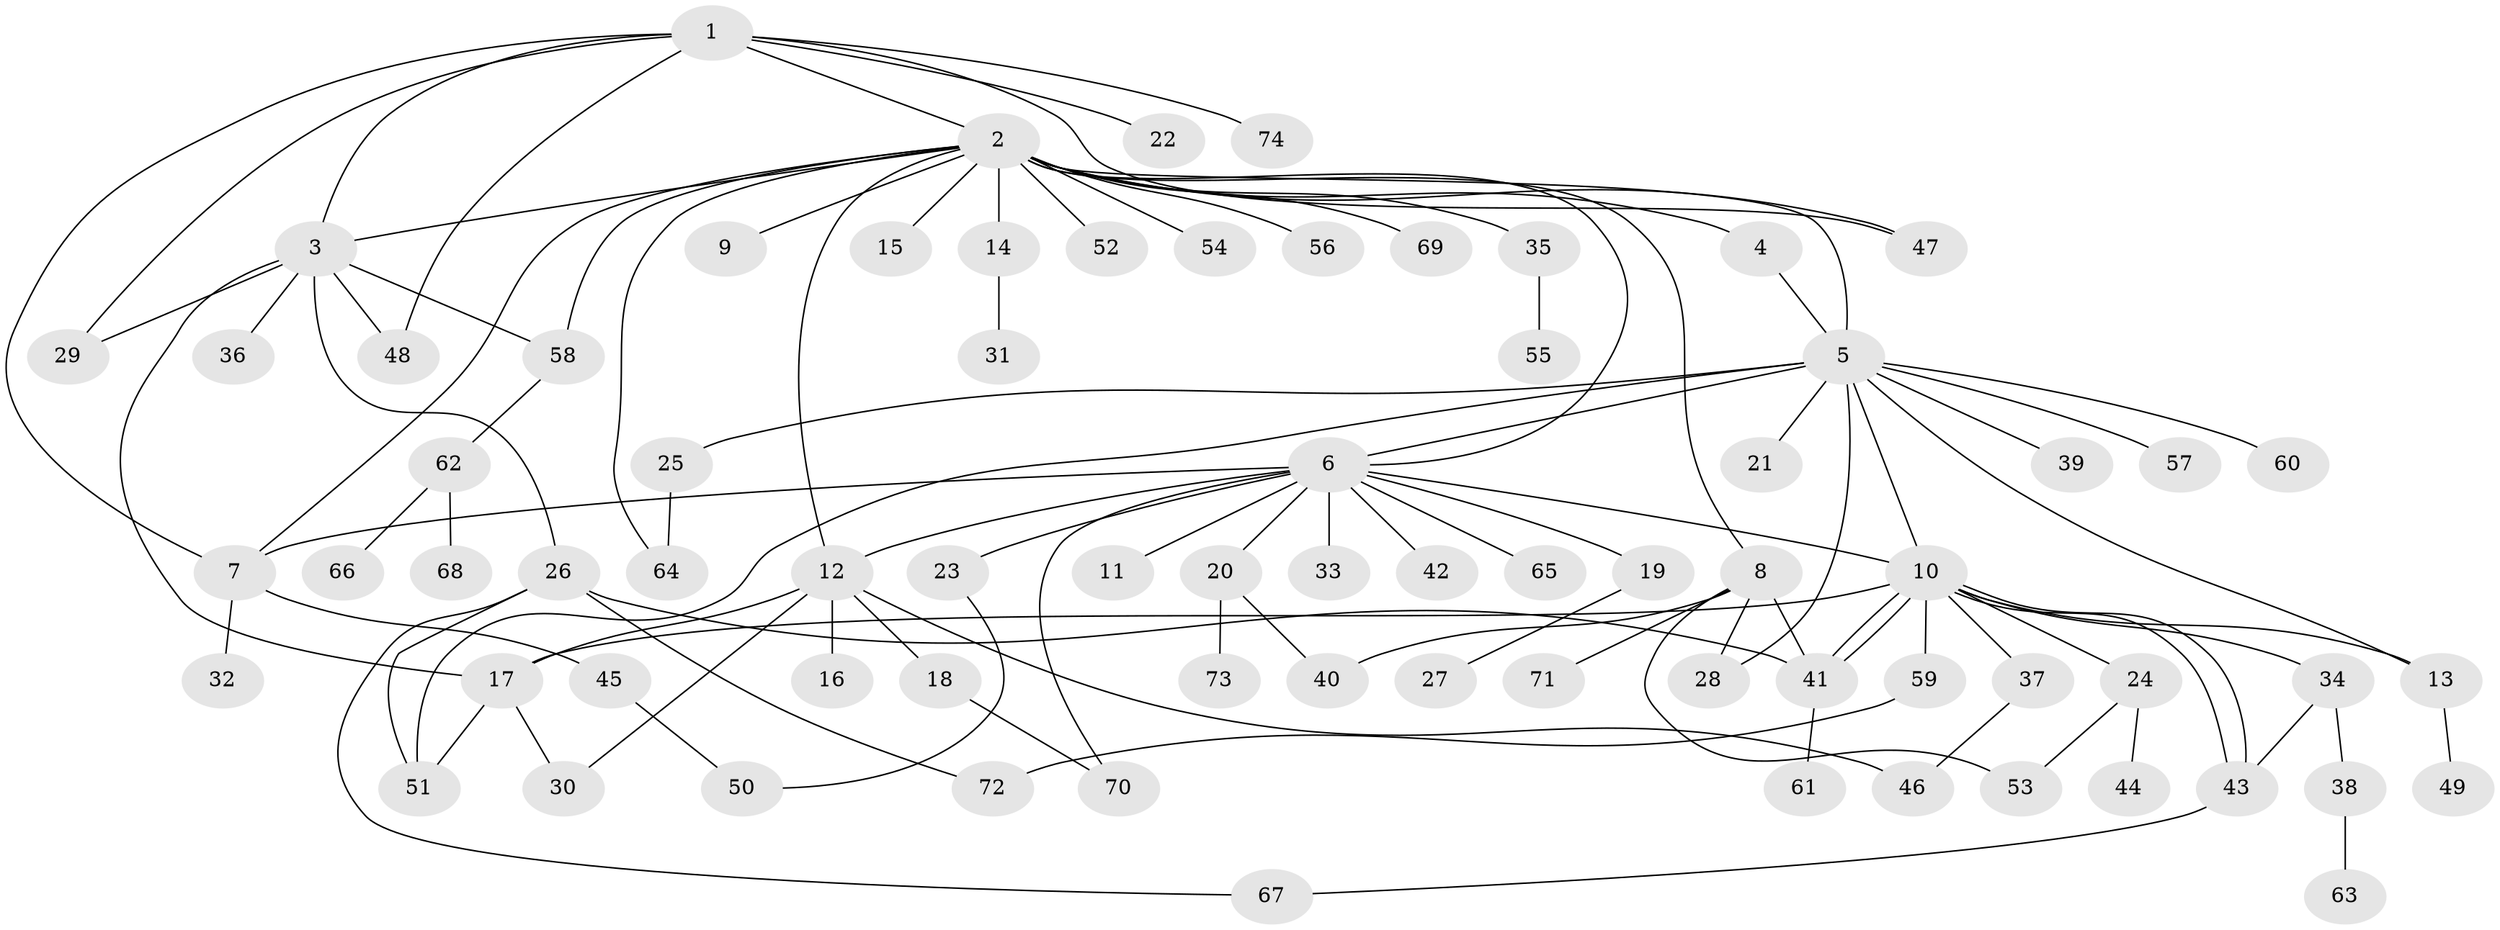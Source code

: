 // coarse degree distribution, {7: 0.018867924528301886, 16: 0.018867924528301886, 8: 0.03773584905660377, 2: 0.32075471698113206, 11: 0.018867924528301886, 13: 0.018867924528301886, 4: 0.03773584905660377, 9: 0.018867924528301886, 1: 0.4339622641509434, 5: 0.018867924528301886, 3: 0.03773584905660377, 6: 0.018867924528301886}
// Generated by graph-tools (version 1.1) at 2025/23/03/03/25 07:23:51]
// undirected, 74 vertices, 104 edges
graph export_dot {
graph [start="1"]
  node [color=gray90,style=filled];
  1;
  2;
  3;
  4;
  5;
  6;
  7;
  8;
  9;
  10;
  11;
  12;
  13;
  14;
  15;
  16;
  17;
  18;
  19;
  20;
  21;
  22;
  23;
  24;
  25;
  26;
  27;
  28;
  29;
  30;
  31;
  32;
  33;
  34;
  35;
  36;
  37;
  38;
  39;
  40;
  41;
  42;
  43;
  44;
  45;
  46;
  47;
  48;
  49;
  50;
  51;
  52;
  53;
  54;
  55;
  56;
  57;
  58;
  59;
  60;
  61;
  62;
  63;
  64;
  65;
  66;
  67;
  68;
  69;
  70;
  71;
  72;
  73;
  74;
  1 -- 2;
  1 -- 3;
  1 -- 7;
  1 -- 22;
  1 -- 29;
  1 -- 47;
  1 -- 48;
  1 -- 74;
  2 -- 3;
  2 -- 4;
  2 -- 5;
  2 -- 6;
  2 -- 7;
  2 -- 8;
  2 -- 9;
  2 -- 12;
  2 -- 14;
  2 -- 15;
  2 -- 35;
  2 -- 47;
  2 -- 52;
  2 -- 54;
  2 -- 56;
  2 -- 58;
  2 -- 64;
  2 -- 69;
  3 -- 17;
  3 -- 26;
  3 -- 29;
  3 -- 36;
  3 -- 48;
  3 -- 58;
  4 -- 5;
  5 -- 6;
  5 -- 10;
  5 -- 13;
  5 -- 21;
  5 -- 25;
  5 -- 28;
  5 -- 39;
  5 -- 51;
  5 -- 57;
  5 -- 60;
  6 -- 7;
  6 -- 10;
  6 -- 11;
  6 -- 12;
  6 -- 19;
  6 -- 20;
  6 -- 23;
  6 -- 33;
  6 -- 42;
  6 -- 65;
  6 -- 70;
  7 -- 32;
  7 -- 45;
  8 -- 28;
  8 -- 40;
  8 -- 41;
  8 -- 53;
  8 -- 71;
  10 -- 13;
  10 -- 17;
  10 -- 24;
  10 -- 34;
  10 -- 37;
  10 -- 41;
  10 -- 41;
  10 -- 43;
  10 -- 43;
  10 -- 59;
  12 -- 16;
  12 -- 17;
  12 -- 18;
  12 -- 30;
  12 -- 46;
  13 -- 49;
  14 -- 31;
  17 -- 30;
  17 -- 51;
  18 -- 70;
  19 -- 27;
  20 -- 40;
  20 -- 73;
  23 -- 50;
  24 -- 44;
  24 -- 53;
  25 -- 64;
  26 -- 41;
  26 -- 51;
  26 -- 67;
  26 -- 72;
  34 -- 38;
  34 -- 43;
  35 -- 55;
  37 -- 46;
  38 -- 63;
  41 -- 61;
  43 -- 67;
  45 -- 50;
  58 -- 62;
  59 -- 72;
  62 -- 66;
  62 -- 68;
}
